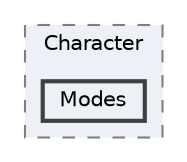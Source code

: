 digraph "Modes"
{
 // INTERACTIVE_SVG=YES
 // LATEX_PDF_SIZE
  bgcolor="transparent";
  edge [fontname=Helvetica,fontsize=10,labelfontname=Helvetica,labelfontsize=10];
  node [fontname=Helvetica,fontsize=10,shape=box,height=0.2,width=0.4];
  compound=true
  subgraph clusterdir_eee5cb86a32c20084c32ac9f2b3fcae5 {
    graph [ bgcolor="#edf0f7", pencolor="grey50", label="Character", fontname=Helvetica,fontsize=10 style="filled,dashed", URL="dir_eee5cb86a32c20084c32ac9f2b3fcae5.html",tooltip=""]
  dir_92485390188620e63512bbf464411bbe [label="Modes", fillcolor="#edf0f7", color="grey25", style="filled,bold", URL="dir_92485390188620e63512bbf464411bbe.html",tooltip=""];
  }
}
